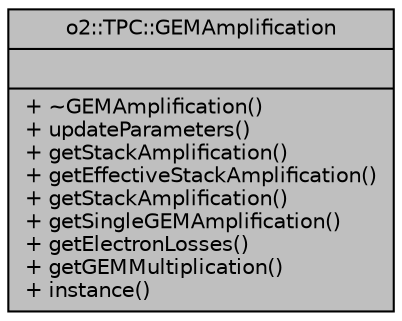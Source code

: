 digraph "o2::TPC::GEMAmplification"
{
 // INTERACTIVE_SVG=YES
  bgcolor="transparent";
  edge [fontname="Helvetica",fontsize="10",labelfontname="Helvetica",labelfontsize="10"];
  node [fontname="Helvetica",fontsize="10",shape=record];
  Node1 [label="{o2::TPC::GEMAmplification\n||+ ~GEMAmplification()\l+ updateParameters()\l+ getStackAmplification()\l+ getEffectiveStackAmplification()\l+ getStackAmplification()\l+ getSingleGEMAmplification()\l+ getElectronLosses()\l+ getGEMMultiplication()\l+ instance()\l}",height=0.2,width=0.4,color="black", fillcolor="grey75", style="filled" fontcolor="black"];
}
